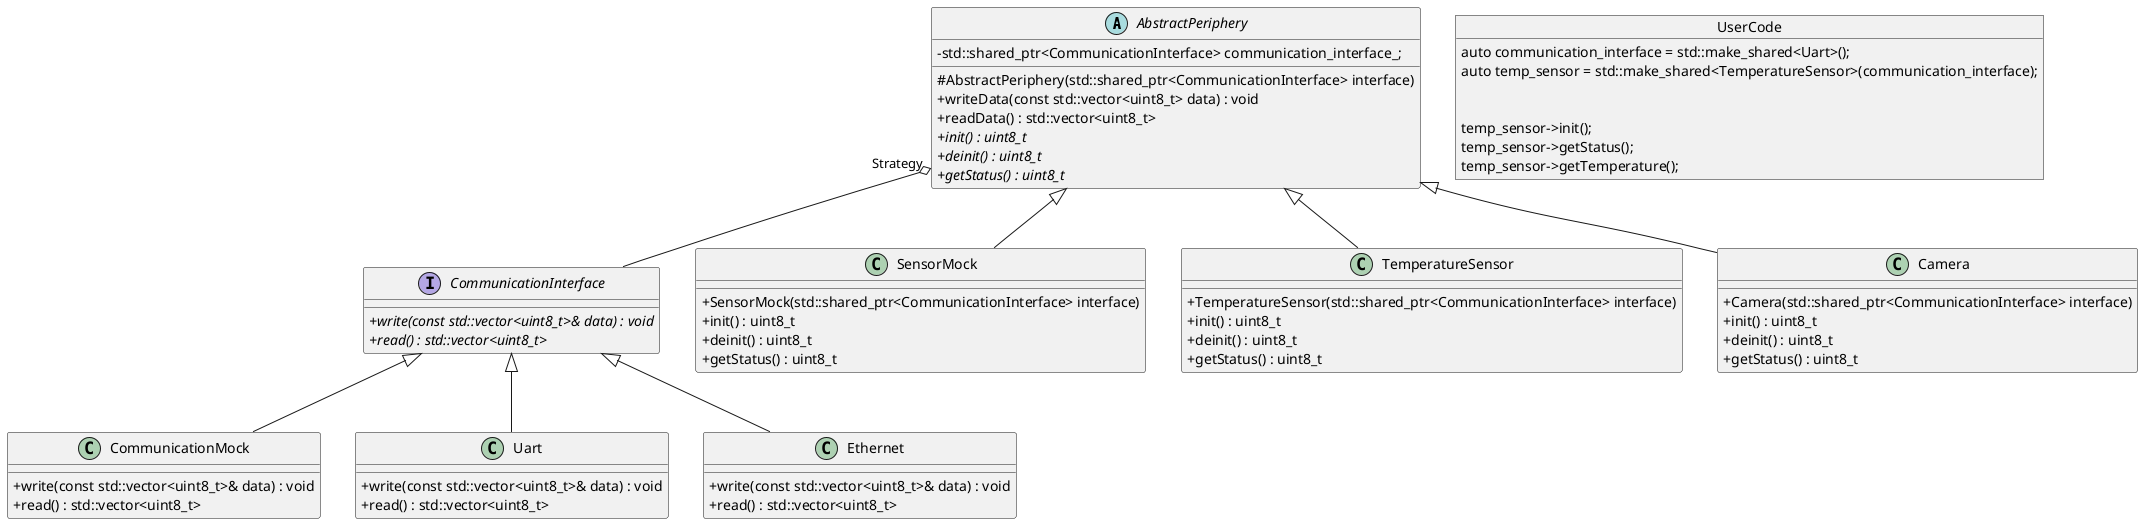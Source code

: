 @startuml reg-manager
'https://plantuml.com/class-diagram
skinparam classAttributeIconSize 0

'Classes
abstract AbstractPeriphery {
    -std::shared_ptr<CommunicationInterface> communication_interface_;
    #AbstractPeriphery(std::shared_ptr<CommunicationInterface> interface)
    +writeData(const std::vector<uint8_t> data) : void
    +readData() : std::vector<uint8_t>
    +{abstract}init() : uint8_t
    +{abstract}deinit() : uint8_t
    +{abstract}getStatus() : uint8_t
}

class SensorMock {
    +SensorMock(std::shared_ptr<CommunicationInterface> interface)
    +init() : uint8_t
    +deinit() : uint8_t
    +getStatus() : uint8_t
}

class TemperatureSensor {
    +TemperatureSensor(std::shared_ptr<CommunicationInterface> interface)
    +init() : uint8_t
    +deinit() : uint8_t
    +getStatus() : uint8_t
}

class Camera {
    +Camera(std::shared_ptr<CommunicationInterface> interface)
    +init() : uint8_t
    +deinit() : uint8_t
    +getStatus() : uint8_t
}

interface CommunicationInterface {
    +{abstract} write(const std::vector<uint8_t>& data) : void
    +{abstract} read() : std::vector<uint8_t>
}

class CommunicationMock {
    +write(const std::vector<uint8_t>& data) : void
    +read() : std::vector<uint8_t>
}

class Uart {
    +write(const std::vector<uint8_t>& data) : void
    +read() : std::vector<uint8_t>
}

class Ethernet {
    +write(const std::vector<uint8_t>& data) : void
    +read() : std::vector<uint8_t>
}

object UserCode {
    auto communication_interface = std::make_shared<Uart>();
    auto temp_sensor = std::make_shared<TemperatureSensor>(communication_interface);
    \n
    temp_sensor->init();
    temp_sensor->getStatus();
    temp_sensor->getTemperature();
}

'Relations
SensorMock -up-|> AbstractPeriphery
TemperatureSensor -up-|> AbstractPeriphery
Camera -up-|> AbstractPeriphery
AbstractPeriphery "Strategy" o-- CommunicationInterface
CommunicationMock -up-|> CommunicationInterface
Uart -up-|> CommunicationInterface
Ethernet -up-|> CommunicationInterface

'Notes

@enduml
